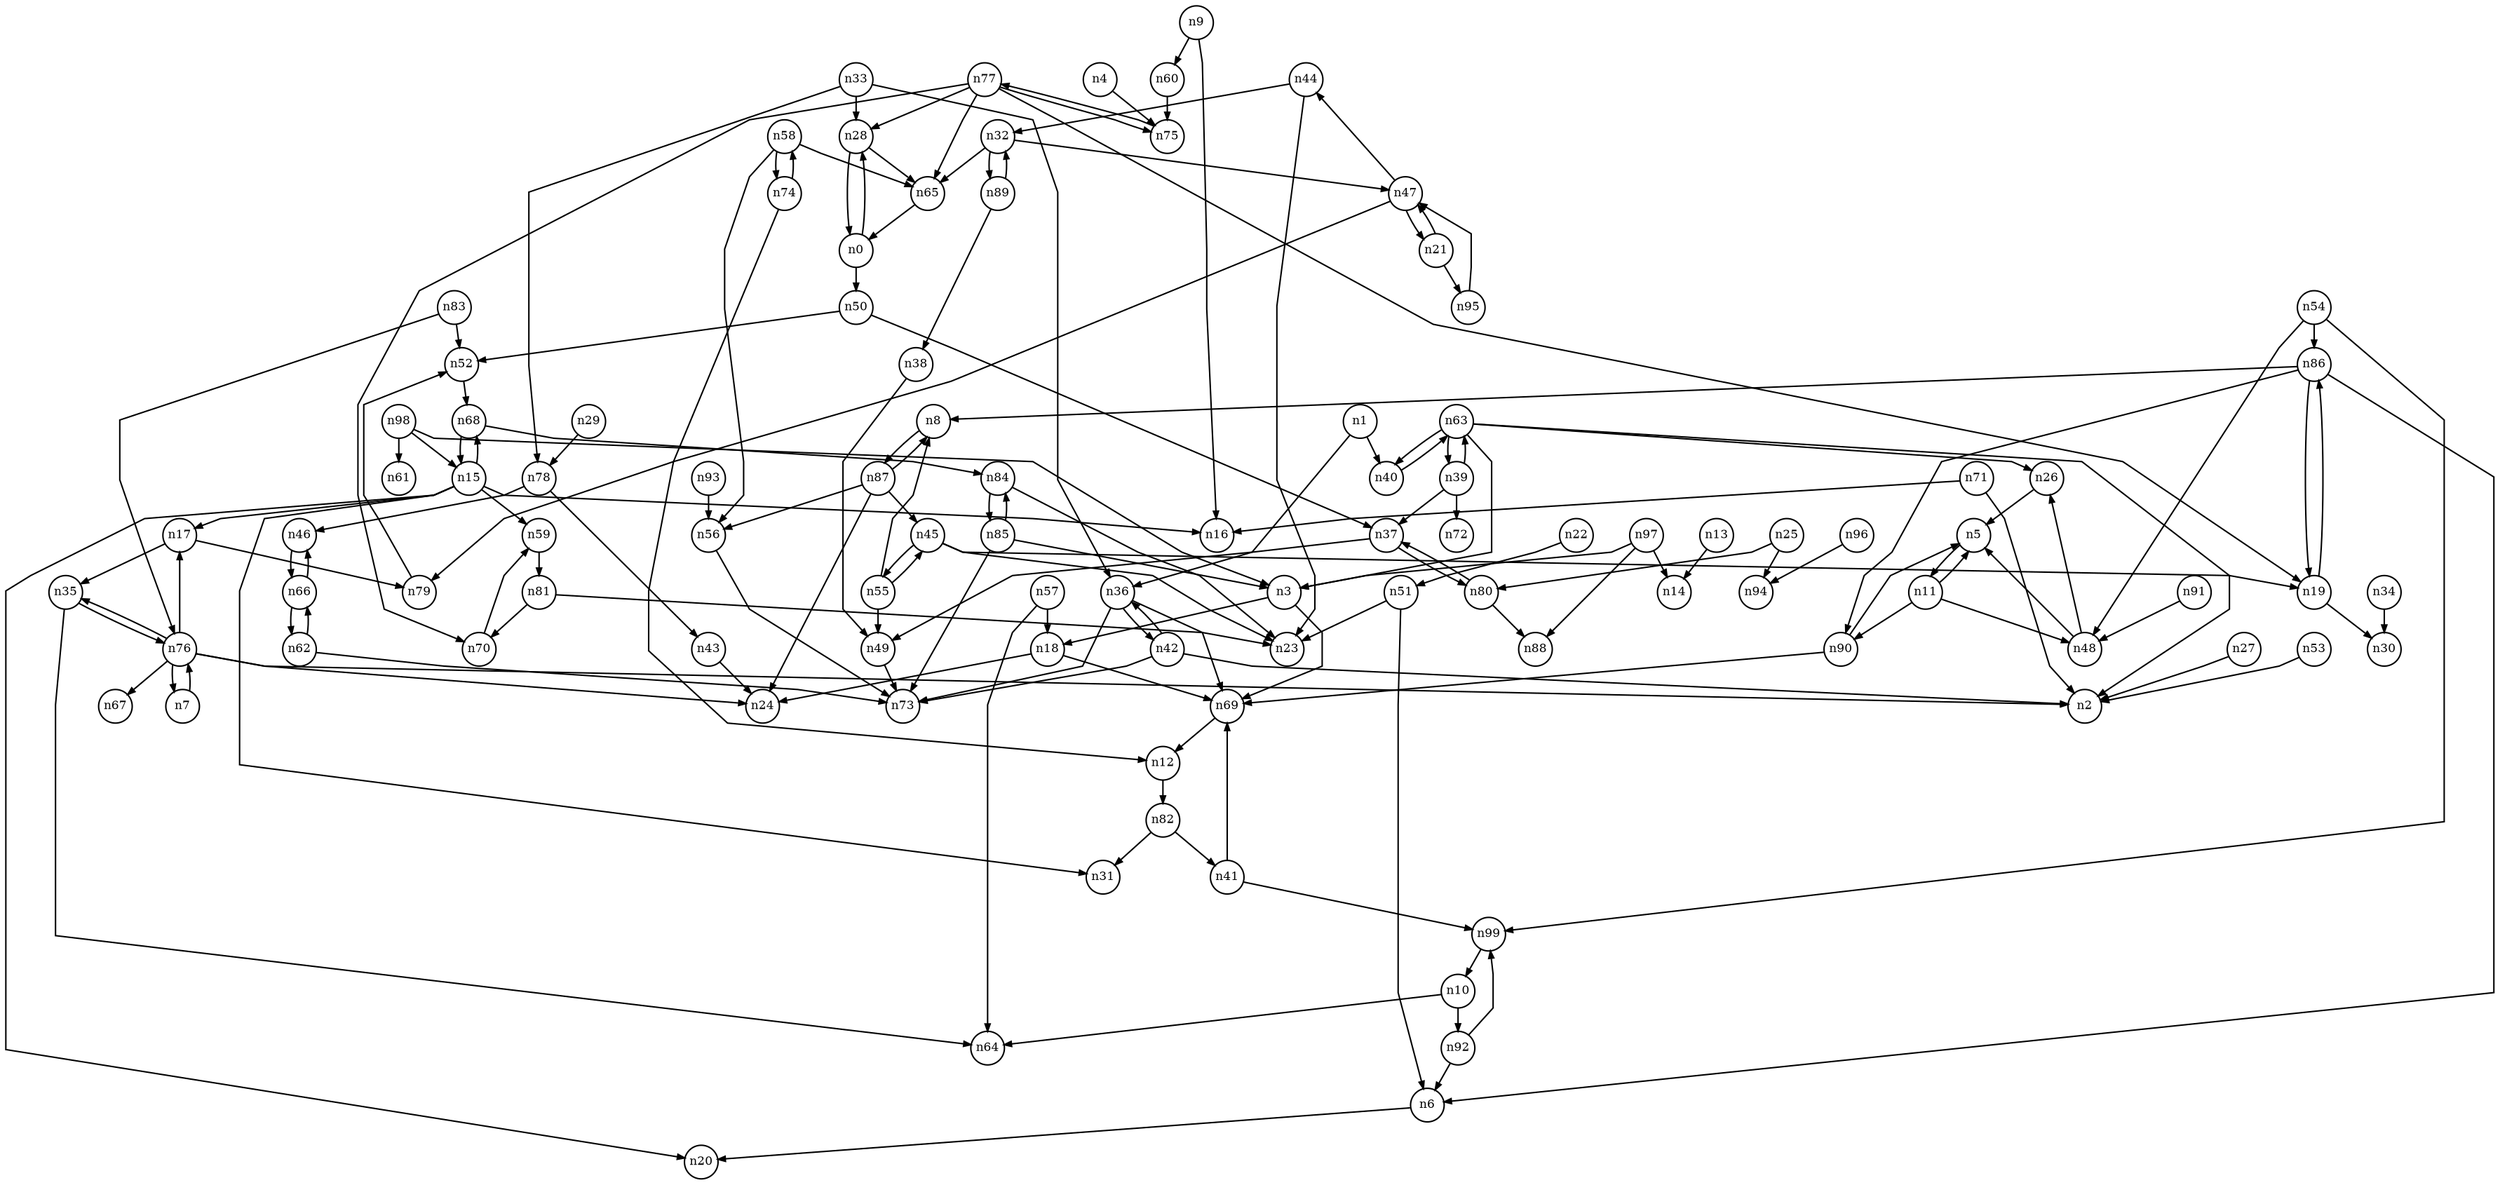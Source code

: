digraph G{
splines=polyline;
ranksep=0.22;
nodesep=0.22;
nodesize=0.32;
fontsize=8
edge [arrowsize=0.5]
node [fontsize=8 shape=circle width=0.32 fixedsize=shape];

n28 -> n65
n28 -> n0
n0 -> n28
n0 -> n50
n50 -> n37
n50 -> n52
n36 -> n69
n36 -> n73
n36 -> n42
n1 -> n36
n1 -> n40
n40 -> n63
n18 -> n24
n18 -> n69
n3 -> n18
n3 -> n69
n69 -> n12
n75 -> n77
n4 -> n75
n11 -> n48
n11 -> n90
n11 -> n5
n5 -> n11
n6 -> n20
n9 -> n16
n9 -> n60
n60 -> n75
n10 -> n64
n10 -> n92
n92 -> n6
n92 -> n99
n48 -> n26
n48 -> n5
n90 -> n69
n90 -> n5
n13 -> n14
n15 -> n16
n15 -> n17
n15 -> n20
n15 -> n31
n15 -> n59
n15 -> n68
n17 -> n79
n17 -> n35
n59 -> n81
n79 -> n52
n19 -> n30
n19 -> n86
n95 -> n47
n21 -> n95
n21 -> n47
n51 -> n6
n51 -> n23
n22 -> n51
n80 -> n37
n80 -> n88
n25 -> n80
n25 -> n94
n27 -> n2
n65 -> n0
n78 -> n43
n78 -> n46
n29 -> n78
n47 -> n21
n47 -> n44
n47 -> n79
n32 -> n47
n32 -> n65
n32 -> n89
n89 -> n38
n89 -> n32
n33 -> n28
n33 -> n36
n33 -> n78
n34 -> n30
n35 -> n64
n35 -> n76
n76 -> n2
n76 -> n7
n76 -> n17
n76 -> n24
n76 -> n67
n76 -> n35
n49 -> n73
n37 -> n49
n37 -> n80
n38 -> n49
n39 -> n37
n39 -> n72
n39 -> n63
n41 -> n69
n41 -> n99
n99 -> n10
n42 -> n2
n42 -> n36
n42 -> n73
n43 -> n24
n44 -> n23
n44 -> n32
n45 -> n19
n45 -> n23
n45 -> n55
n26 -> n5
n52 -> n68
n53 -> n2
n54 -> n48
n54 -> n86
n54 -> n99
n86 -> n6
n86 -> n8
n86 -> n19
n86 -> n90
n8 -> n87
n55 -> n8
n55 -> n45
n55 -> n49
n56 -> n73
n57 -> n18
n57 -> n64
n58 -> n56
n58 -> n65
n58 -> n74
n74 -> n12
n74 -> n58
n62 -> n73
n62 -> n66
n63 -> n2
n63 -> n3
n63 -> n26
n63 -> n39
n63 -> n40
n46 -> n66
n66 -> n46
n66 -> n62
n68 -> n15
n68 -> n84
n84 -> n23
n84 -> n85
n12 -> n82
n70 -> n59
n71 -> n2
n71 -> n16
n7 -> n76
n77 -> n19
n77 -> n28
n77 -> n65
n77 -> n70
n77 -> n75
n81 -> n23
n81 -> n70
n82 -> n31
n82 -> n41
n83 -> n52
n83 -> n76
n85 -> n3
n85 -> n73
n85 -> n84
n87 -> n8
n87 -> n24
n87 -> n45
n87 -> n56
n91 -> n48
n93 -> n56
n96 -> n94
n97 -> n3
n97 -> n14
n97 -> n88
n98 -> n3
n98 -> n15
n98 -> n61
}
